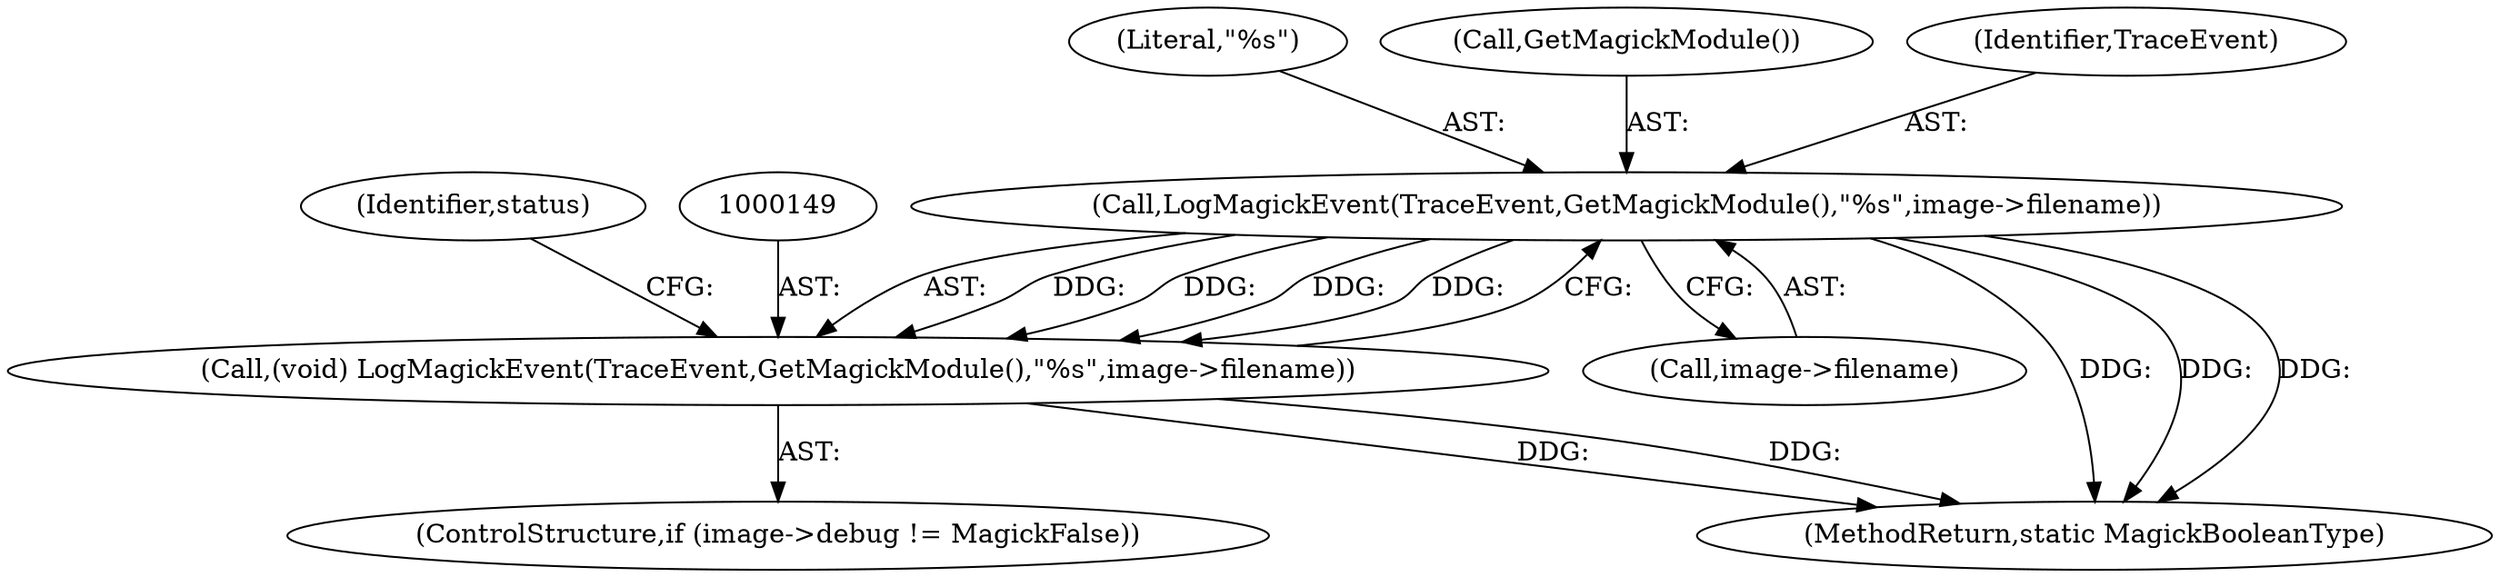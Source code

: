 digraph "0_ImageMagick_3d5ac8c20846871f1eb3068b65f93da7cd33bfd0@pointer" {
"1000150" [label="(Call,LogMagickEvent(TraceEvent,GetMagickModule(),\"%s\",image->filename))"];
"1000148" [label="(Call,(void) LogMagickEvent(TraceEvent,GetMagickModule(),\"%s\",image->filename))"];
"1000158" [label="(Identifier,status)"];
"1000153" [label="(Literal,\"%s\")"];
"1000150" [label="(Call,LogMagickEvent(TraceEvent,GetMagickModule(),\"%s\",image->filename))"];
"1000152" [label="(Call,GetMagickModule())"];
"1000154" [label="(Call,image->filename)"];
"1000506" [label="(MethodReturn,static MagickBooleanType)"];
"1000142" [label="(ControlStructure,if (image->debug != MagickFalse))"];
"1000148" [label="(Call,(void) LogMagickEvent(TraceEvent,GetMagickModule(),\"%s\",image->filename))"];
"1000151" [label="(Identifier,TraceEvent)"];
"1000150" -> "1000148"  [label="AST: "];
"1000150" -> "1000154"  [label="CFG: "];
"1000151" -> "1000150"  [label="AST: "];
"1000152" -> "1000150"  [label="AST: "];
"1000153" -> "1000150"  [label="AST: "];
"1000154" -> "1000150"  [label="AST: "];
"1000148" -> "1000150"  [label="CFG: "];
"1000150" -> "1000506"  [label="DDG: "];
"1000150" -> "1000506"  [label="DDG: "];
"1000150" -> "1000506"  [label="DDG: "];
"1000150" -> "1000148"  [label="DDG: "];
"1000150" -> "1000148"  [label="DDG: "];
"1000150" -> "1000148"  [label="DDG: "];
"1000150" -> "1000148"  [label="DDG: "];
"1000148" -> "1000142"  [label="AST: "];
"1000149" -> "1000148"  [label="AST: "];
"1000158" -> "1000148"  [label="CFG: "];
"1000148" -> "1000506"  [label="DDG: "];
"1000148" -> "1000506"  [label="DDG: "];
}
